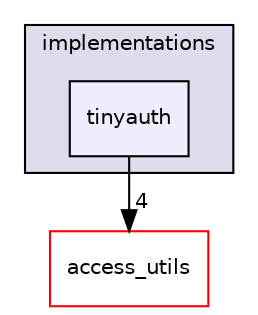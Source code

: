 digraph "access_auth_api/implementations/tinyauth" {
  compound=true
  node [ fontsize="10", fontname="Helvetica"];
  edge [ labelfontsize="10", labelfontname="Helvetica"];
  subgraph clusterdir_df785a38b30569023bad7167d93f4e58 {
    graph [ bgcolor="#ddddee", pencolor="black", label="implementations" fontname="Helvetica", fontsize="10", URL="dir_df785a38b30569023bad7167d93f4e58.html"]
  dir_c4b2ba14b85ae8280edf9e9583bbb316 [shape=box, label="tinyauth", style="filled", fillcolor="#eeeeff", pencolor="black", URL="dir_c4b2ba14b85ae8280edf9e9583bbb316.html"];
  }
  dir_e187d86c28d7179cbb71885950332f5f [shape=box label="access_utils" fillcolor="white" style="filled" color="red" URL="dir_e187d86c28d7179cbb71885950332f5f.html"];
  dir_c4b2ba14b85ae8280edf9e9583bbb316->dir_e187d86c28d7179cbb71885950332f5f [headlabel="4", labeldistance=1.5 headhref="dir_000003_000016.html"];
}

